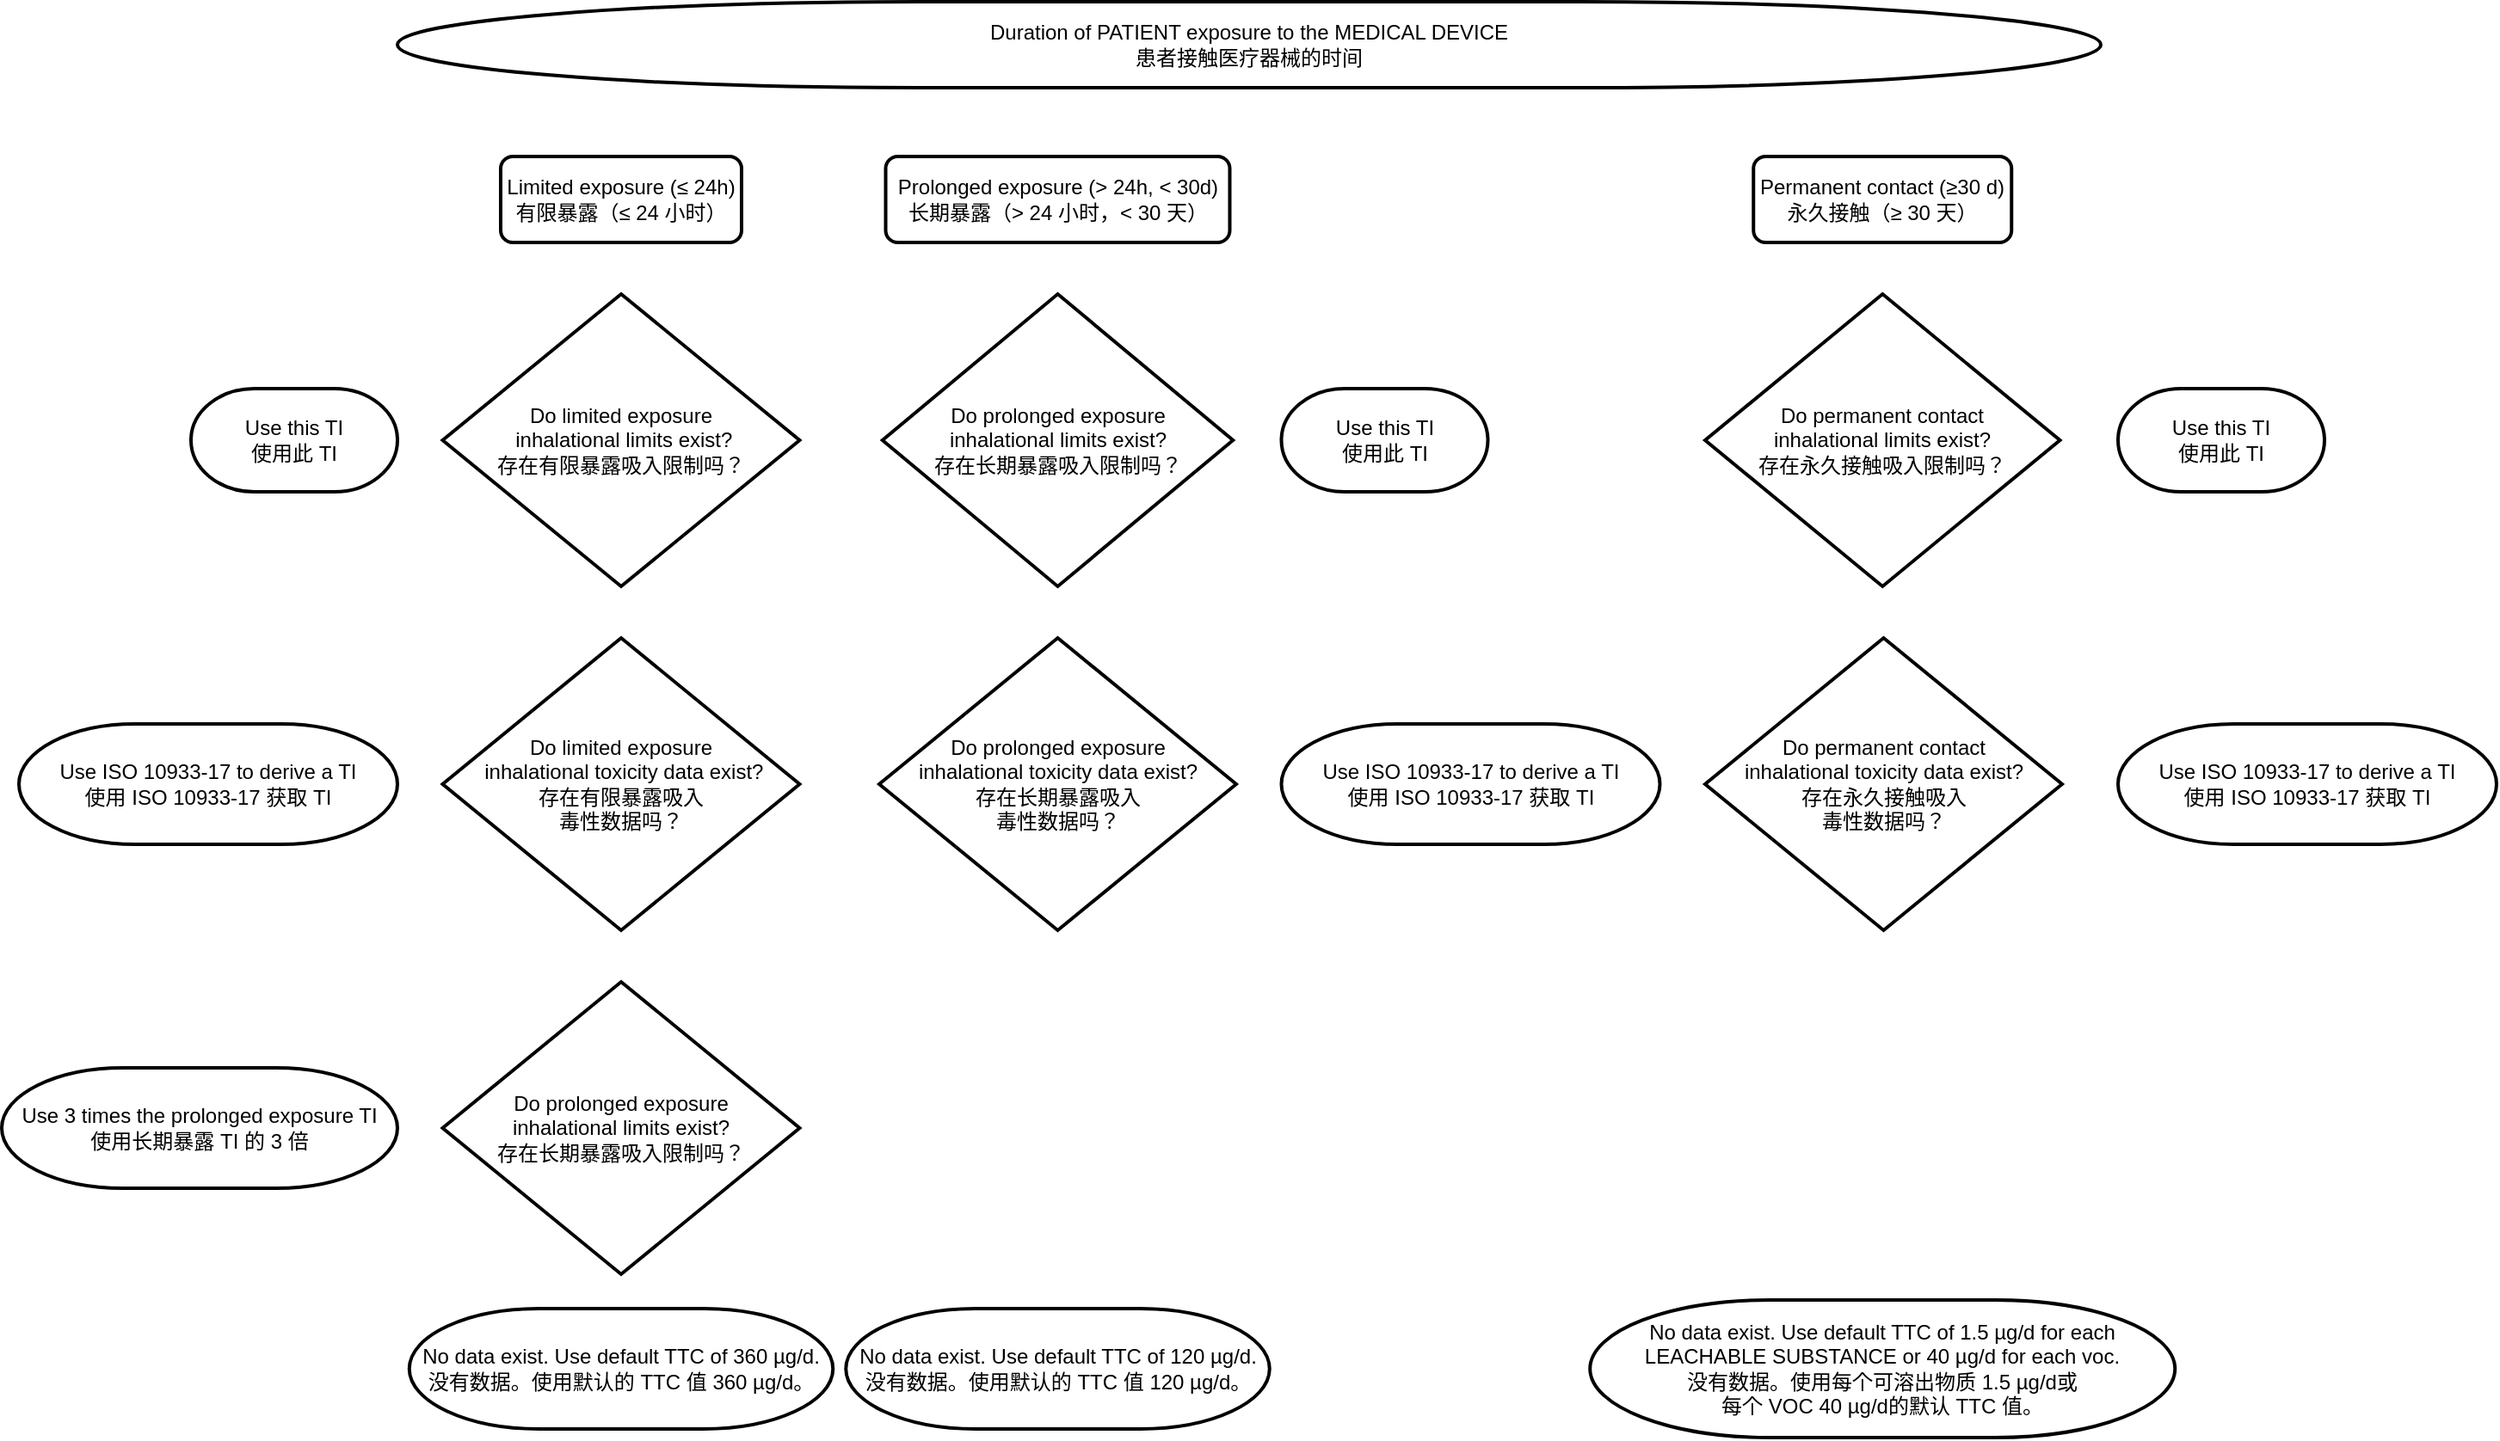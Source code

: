 <mxfile version="21.5.0" type="github">
  <diagram name="Page-1" id="456ZRaFEWkVoRBpD_hyP">
    <mxGraphModel dx="2307" dy="2200" grid="1" gridSize="10" guides="1" tooltips="1" connect="1" arrows="1" fold="1" page="1" pageScale="1" pageWidth="850" pageHeight="1100" math="0" shadow="0">
      <root>
        <mxCell id="0" />
        <mxCell id="1" parent="0" />
        <mxCell id="pBCVA_49oTNXY1WVLj0D-1" value="Duration of PATIENT exposure to the MEDICAL DEVICE&lt;br&gt;患者接触医疗器械的时间" style="strokeWidth=2;html=1;shape=mxgraph.flowchart.terminator;whiteSpace=wrap;" vertex="1" parent="1">
          <mxGeometry x="10" y="-870" width="990" height="50" as="geometry" />
        </mxCell>
        <mxCell id="pBCVA_49oTNXY1WVLj0D-2" value="Limited exposure (≤ 24h)&lt;br&gt;有限暴露（≤ 24 小时）" style="rounded=1;whiteSpace=wrap;html=1;absoluteArcSize=1;arcSize=14;strokeWidth=2;" vertex="1" parent="1">
          <mxGeometry x="70" y="-780" width="140" height="50" as="geometry" />
        </mxCell>
        <mxCell id="pBCVA_49oTNXY1WVLj0D-3" value="Prolonged exposure (&amp;gt; 24h, &amp;lt; 30d)&lt;br&gt;长期暴露（&amp;gt; 24 小时，&amp;lt; 30 天）" style="rounded=1;whiteSpace=wrap;html=1;absoluteArcSize=1;arcSize=14;strokeWidth=2;" vertex="1" parent="1">
          <mxGeometry x="293.75" y="-780" width="200" height="50" as="geometry" />
        </mxCell>
        <mxCell id="pBCVA_49oTNXY1WVLj0D-4" value="Permanent contact (≥30 d)&lt;br&gt;永久接触（≥ 30 天）" style="rounded=1;whiteSpace=wrap;html=1;absoluteArcSize=1;arcSize=14;strokeWidth=2;" vertex="1" parent="1">
          <mxGeometry x="798.12" y="-780" width="150" height="50" as="geometry" />
        </mxCell>
        <mxCell id="pBCVA_49oTNXY1WVLj0D-5" value="Do limited exposure&lt;br&gt;&amp;nbsp;inhalational limits exist?&lt;br&gt;存在有限暴露吸入限制吗？" style="strokeWidth=2;html=1;shape=mxgraph.flowchart.decision;whiteSpace=wrap;" vertex="1" parent="1">
          <mxGeometry x="36.25" y="-700" width="207.5" height="170" as="geometry" />
        </mxCell>
        <mxCell id="pBCVA_49oTNXY1WVLj0D-6" value="Use this TI&lt;br&gt;使用此 TI" style="strokeWidth=2;html=1;shape=mxgraph.flowchart.terminator;whiteSpace=wrap;" vertex="1" parent="1">
          <mxGeometry x="-110" y="-645" width="120" height="60" as="geometry" />
        </mxCell>
        <mxCell id="pBCVA_49oTNXY1WVLj0D-7" value="Do prolonged exposure &lt;br&gt;inhalational limits exist?&lt;br&gt;存在长期暴露吸入限制吗？" style="strokeWidth=2;html=1;shape=mxgraph.flowchart.decision;whiteSpace=wrap;" vertex="1" parent="1">
          <mxGeometry x="291.88" y="-700" width="203.75" height="170" as="geometry" />
        </mxCell>
        <mxCell id="pBCVA_49oTNXY1WVLj0D-8" value="Do permanent contact&lt;br&gt;inhalational limits exist?&lt;br&gt;存在永久接触吸入限制吗？" style="strokeWidth=2;html=1;shape=mxgraph.flowchart.decision;whiteSpace=wrap;" vertex="1" parent="1">
          <mxGeometry x="770" y="-700" width="206.25" height="170" as="geometry" />
        </mxCell>
        <mxCell id="pBCVA_49oTNXY1WVLj0D-9" value="Use this TI&lt;br&gt;使用此 TI" style="strokeWidth=2;html=1;shape=mxgraph.flowchart.terminator;whiteSpace=wrap;" vertex="1" parent="1">
          <mxGeometry x="523.75" y="-645" width="120" height="60" as="geometry" />
        </mxCell>
        <mxCell id="pBCVA_49oTNXY1WVLj0D-10" value="Use this TI&lt;br&gt;使用此 TI" style="strokeWidth=2;html=1;shape=mxgraph.flowchart.terminator;whiteSpace=wrap;" vertex="1" parent="1">
          <mxGeometry x="1010" y="-645" width="120" height="60" as="geometry" />
        </mxCell>
        <mxCell id="pBCVA_49oTNXY1WVLj0D-12" value="Do limited exposure&lt;br&gt;&amp;nbsp;inhalational toxicity data exist?&lt;br&gt;存在有限暴露吸入&lt;br&gt;毒性数据吗？" style="strokeWidth=2;html=1;shape=mxgraph.flowchart.decision;whiteSpace=wrap;" vertex="1" parent="1">
          <mxGeometry x="36.25" y="-500" width="207.5" height="170" as="geometry" />
        </mxCell>
        <mxCell id="pBCVA_49oTNXY1WVLj0D-13" value="Do prolonged exposure &lt;br&gt;inhalational toxicity data exist?&lt;br&gt;存在长期暴露吸入&lt;br&gt;毒性数据吗？" style="strokeWidth=2;html=1;shape=mxgraph.flowchart.decision;whiteSpace=wrap;" vertex="1" parent="1">
          <mxGeometry x="290" y="-500" width="207.5" height="170" as="geometry" />
        </mxCell>
        <mxCell id="pBCVA_49oTNXY1WVLj0D-14" value="Do permanent contact&lt;br&gt;inhalational toxicity data exist?&lt;br&gt;存在永久接触吸入&lt;br&gt;毒性数据吗？" style="strokeWidth=2;html=1;shape=mxgraph.flowchart.decision;whiteSpace=wrap;" vertex="1" parent="1">
          <mxGeometry x="770" y="-500" width="207.5" height="170" as="geometry" />
        </mxCell>
        <mxCell id="pBCVA_49oTNXY1WVLj0D-15" value="Use ISO 10933-17 to derive a TI&lt;br&gt;使用 ISO 10933-17 获取 TI" style="strokeWidth=2;html=1;shape=mxgraph.flowchart.terminator;whiteSpace=wrap;" vertex="1" parent="1">
          <mxGeometry x="-210" y="-450" width="220" height="70" as="geometry" />
        </mxCell>
        <mxCell id="pBCVA_49oTNXY1WVLj0D-16" value="Use ISO 10933-17 to derive a TI&lt;br&gt;使用 ISO 10933-17 获取 TI" style="strokeWidth=2;html=1;shape=mxgraph.flowchart.terminator;whiteSpace=wrap;" vertex="1" parent="1">
          <mxGeometry x="523.75" y="-450" width="220" height="70" as="geometry" />
        </mxCell>
        <mxCell id="pBCVA_49oTNXY1WVLj0D-17" value="Use ISO 10933-17 to derive a TI&lt;br&gt;使用 ISO 10933-17 获取 TI" style="strokeWidth=2;html=1;shape=mxgraph.flowchart.terminator;whiteSpace=wrap;" vertex="1" parent="1">
          <mxGeometry x="1010" y="-450" width="220" height="70" as="geometry" />
        </mxCell>
        <mxCell id="pBCVA_49oTNXY1WVLj0D-18" value="No data exist. Use default TTC of 360 µg/d.&lt;br&gt;没有数据。使用默认的 TTC 值 360 µg/d。" style="strokeWidth=2;html=1;shape=mxgraph.flowchart.terminator;whiteSpace=wrap;" vertex="1" parent="1">
          <mxGeometry x="16.88" y="-110" width="246.25" height="70" as="geometry" />
        </mxCell>
        <mxCell id="pBCVA_49oTNXY1WVLj0D-19" value="Do prolonged exposure &lt;br&gt;inhalational limits exist?&lt;br&gt;存在长期暴露吸入限制吗？" style="strokeWidth=2;html=1;shape=mxgraph.flowchart.decision;whiteSpace=wrap;" vertex="1" parent="1">
          <mxGeometry x="36.25" y="-300" width="207.5" height="170" as="geometry" />
        </mxCell>
        <mxCell id="pBCVA_49oTNXY1WVLj0D-20" value="Use 3 times the prolonged exposure TI&lt;br&gt;使用长期暴露 TI 的 3 倍" style="strokeWidth=2;html=1;shape=mxgraph.flowchart.terminator;whiteSpace=wrap;" vertex="1" parent="1">
          <mxGeometry x="-220" y="-250" width="230" height="70" as="geometry" />
        </mxCell>
        <mxCell id="pBCVA_49oTNXY1WVLj0D-21" value="No data exist. Use default TTC of 120 µg/d.&lt;br&gt;没有数据。使用默认的 TTC 值 120 µg/d。" style="strokeWidth=2;html=1;shape=mxgraph.flowchart.terminator;whiteSpace=wrap;" vertex="1" parent="1">
          <mxGeometry x="270.63" y="-110" width="246.25" height="70" as="geometry" />
        </mxCell>
        <mxCell id="pBCVA_49oTNXY1WVLj0D-22" value="No data exist. Use default TTC of 1.5 µg/d for each LEACHABLE SUBSTANCE or 40 µg/d for each voc.&lt;br&gt;没有数据。使用每个可溶出物质 1.5 µg/d或&lt;br&gt;每个 VOC 40 µg/d的默认 TTC 值。" style="strokeWidth=2;html=1;shape=mxgraph.flowchart.terminator;whiteSpace=wrap;" vertex="1" parent="1">
          <mxGeometry x="703.12" y="-115" width="340" height="80" as="geometry" />
        </mxCell>
      </root>
    </mxGraphModel>
  </diagram>
</mxfile>
